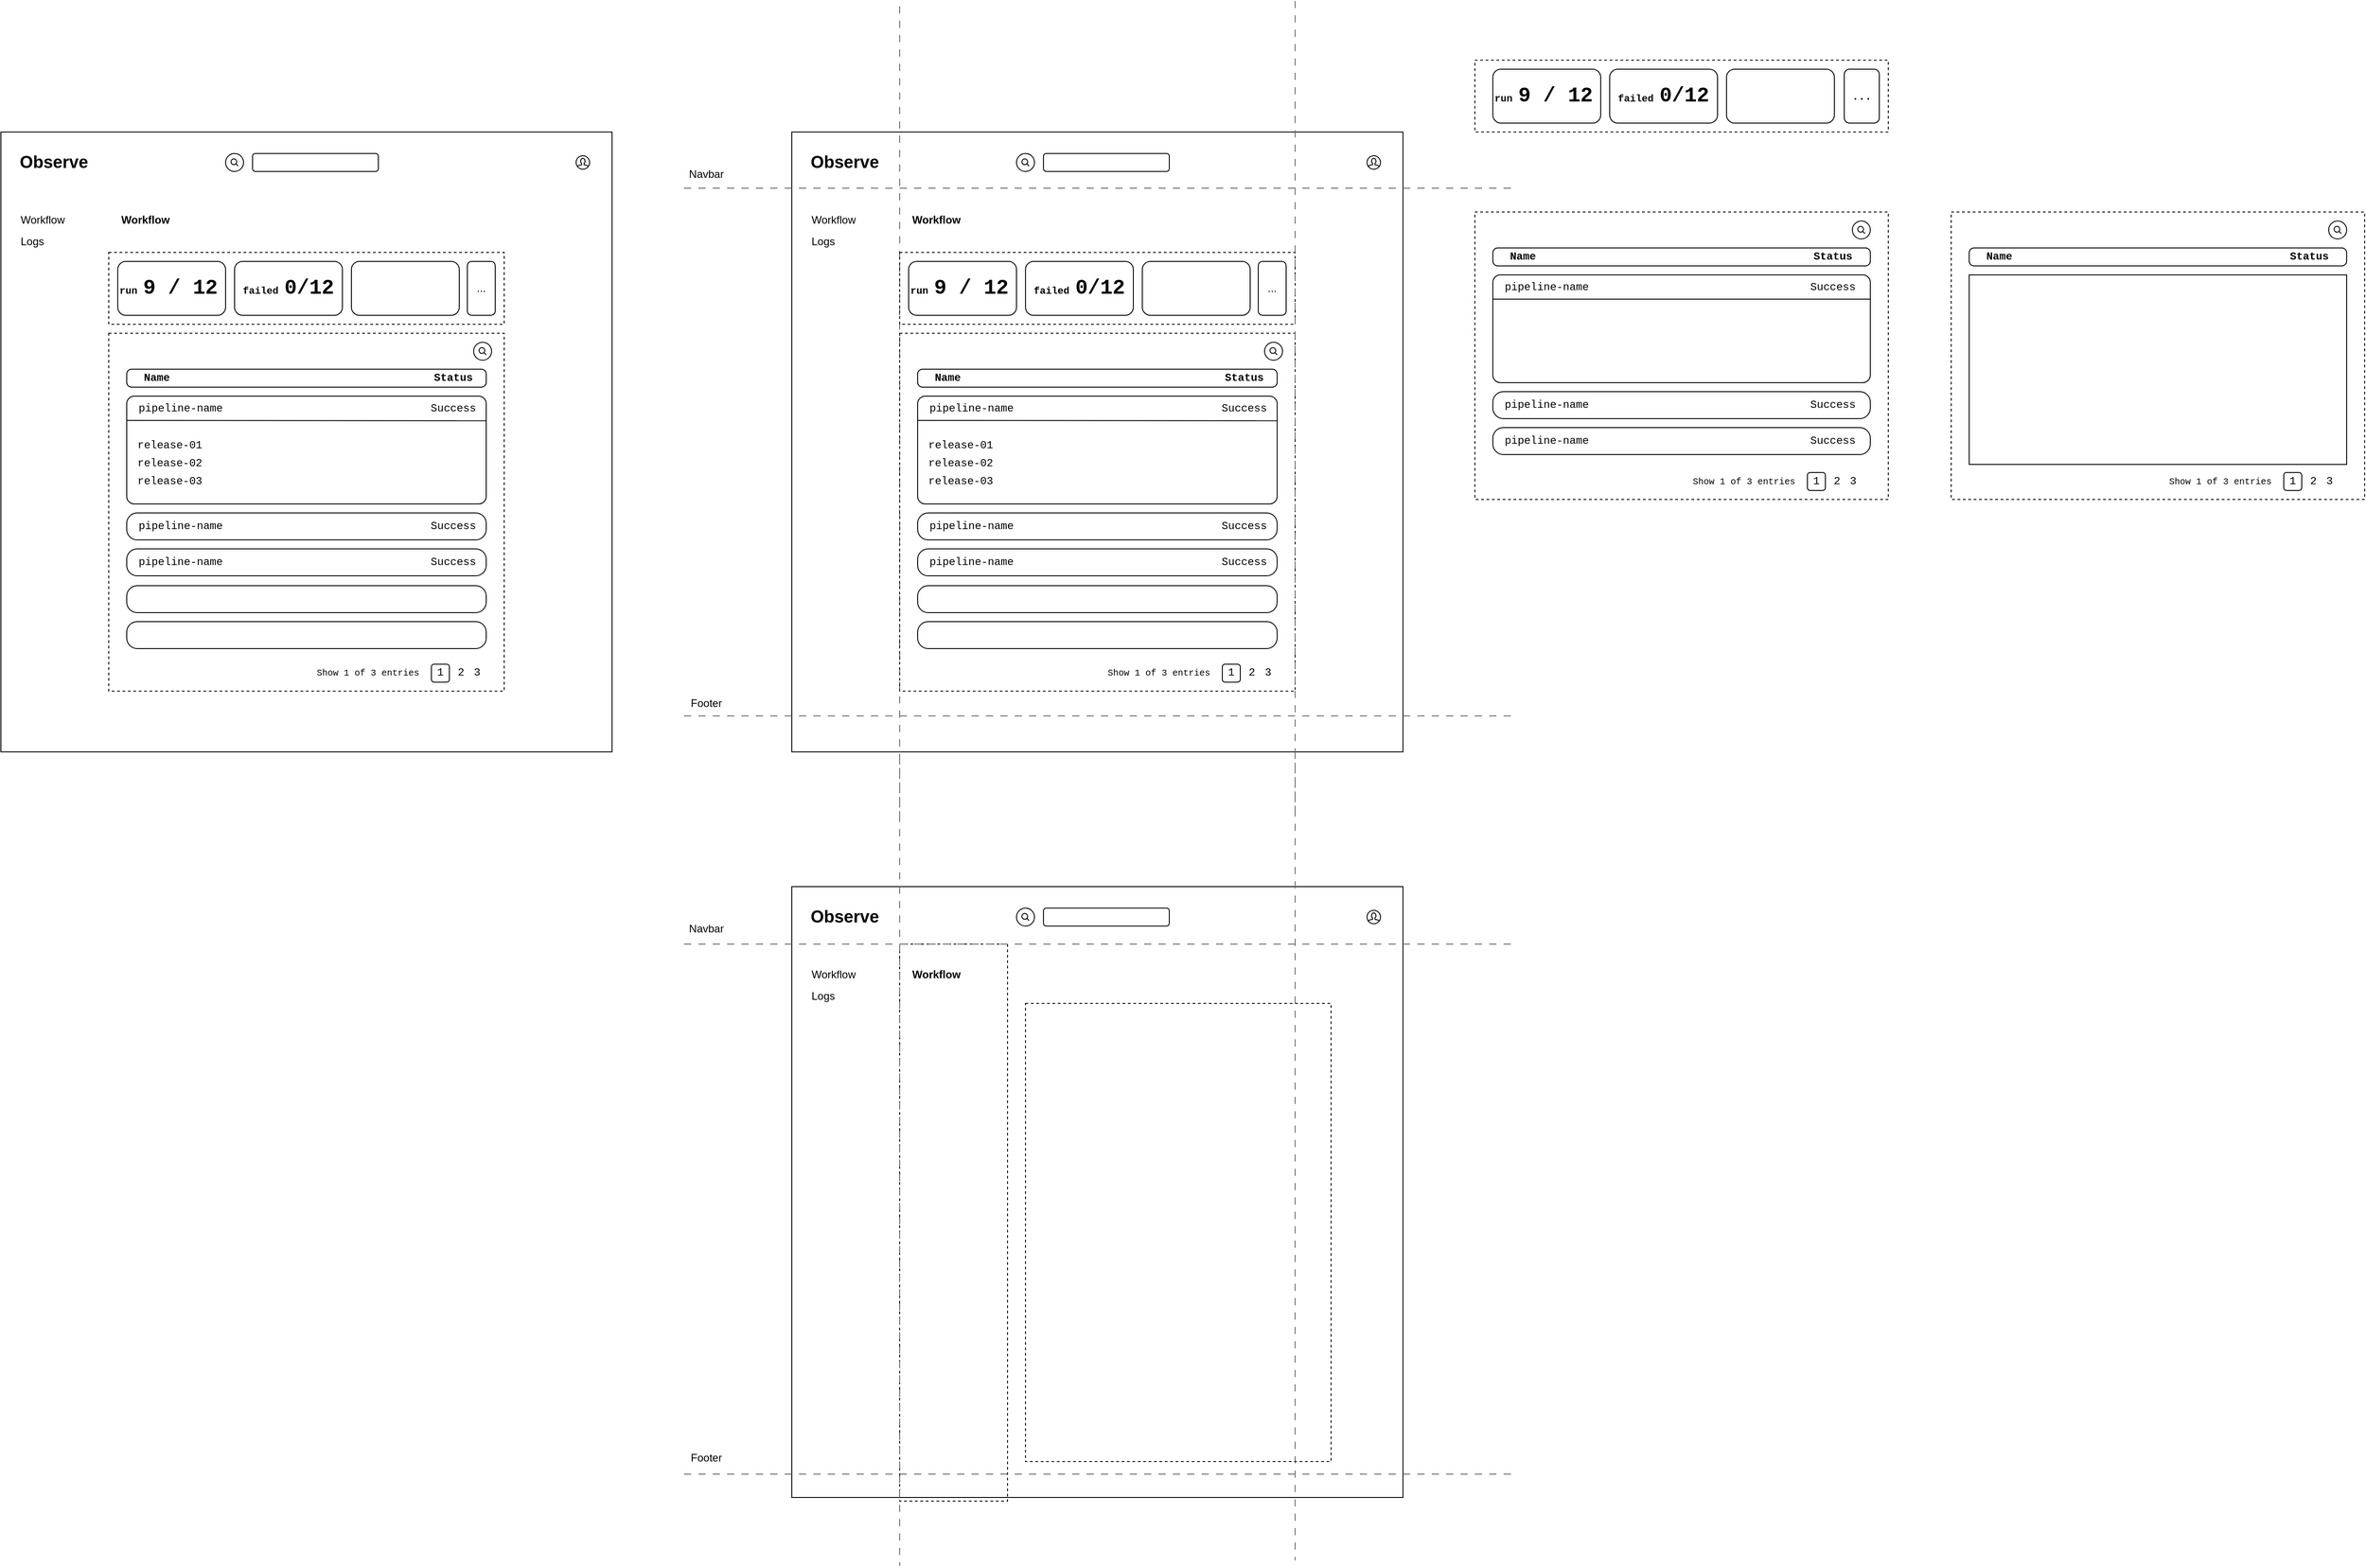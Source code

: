 <mxfile version="24.7.8">
  <diagram name="frontend-design" id="fq41GgjgZJbCmMqFqK4i">
    <mxGraphModel dx="2986" dy="1750" grid="1" gridSize="10" guides="1" tooltips="1" connect="1" arrows="1" fold="1" page="1" pageScale="1" pageWidth="1100" pageHeight="850" math="0" shadow="0">
      <root>
        <mxCell id="0" />
        <mxCell id="1" parent="0" />
        <mxCell id="SpLc1W67kFARVIWpUoZ4-10" value="" style="rounded=0;whiteSpace=wrap;html=1;fillColor=none;fontFamily=Courier New;" parent="1" vertex="1">
          <mxGeometry x="160" y="840" width="680" height="680" as="geometry" />
        </mxCell>
        <mxCell id="SpLc1W67kFARVIWpUoZ4-55" value="" style="rounded=0;whiteSpace=wrap;html=1;fillColor=none;dashed=1;" parent="1" vertex="1">
          <mxGeometry x="280" y="904" width="120" height="620" as="geometry" />
        </mxCell>
        <mxCell id="7ugxoWc6q-k8kUWCuSVD-1" value="" style="endArrow=none;html=1;rounded=0;dashed=1;dashPattern=8 8;strokeWidth=1;strokeColor=#666666;" parent="1" edge="1">
          <mxGeometry width="50" height="50" relative="1" as="geometry">
            <mxPoint x="280" y="-140" as="sourcePoint" />
            <mxPoint x="280" y="760" as="targetPoint" />
          </mxGeometry>
        </mxCell>
        <mxCell id="o3RW3hynIevg7rNeOv5E-16" value="" style="rounded=0;whiteSpace=wrap;html=1;fillColor=none;fontFamily=Courier New;" parent="1" vertex="1">
          <mxGeometry x="160" width="680" height="690" as="geometry" />
        </mxCell>
        <mxCell id="o3RW3hynIevg7rNeOv5E-15" value="" style="html=1;verticalLabelPosition=bottom;align=center;labelBackgroundColor=#ffffff;verticalAlign=top;strokeWidth=1;strokeColor=#000000;shadow=0;dashed=0;shape=mxgraph.ios7.icons.user;fontFamily=Courier New;" parent="1" vertex="1">
          <mxGeometry x="800" y="26.38" width="15" height="15" as="geometry" />
        </mxCell>
        <mxCell id="o3RW3hynIevg7rNeOv5E-26" value="" style="rounded=0;whiteSpace=wrap;html=1;dashed=1;fillColor=none;" parent="1" vertex="1">
          <mxGeometry x="920" y="89" width="460" height="320" as="geometry" />
        </mxCell>
        <mxCell id="o3RW3hynIevg7rNeOv5E-27" value="" style="rounded=1;whiteSpace=wrap;html=1;arcSize=27;fontFamily=Courier New;" parent="1" vertex="1">
          <mxGeometry x="940" y="129" width="420" height="20" as="geometry" />
        </mxCell>
        <mxCell id="o3RW3hynIevg7rNeOv5E-28" value="" style="rounded=1;whiteSpace=wrap;html=1;arcSize=7;fontFamily=Courier New;" parent="1" vertex="1">
          <mxGeometry x="940" y="159" width="420" height="120" as="geometry" />
        </mxCell>
        <mxCell id="o3RW3hynIevg7rNeOv5E-29" value="" style="endArrow=none;html=1;rounded=0;exitX=0;exitY=0.25;exitDx=0;exitDy=0;entryX=1;entryY=0.25;entryDx=0;entryDy=0;fontFamily=Courier New;" parent="1" edge="1">
          <mxGeometry width="50" height="50" relative="1" as="geometry">
            <mxPoint x="940" y="186" as="sourcePoint" />
            <mxPoint x="1360" y="186" as="targetPoint" />
          </mxGeometry>
        </mxCell>
        <mxCell id="o3RW3hynIevg7rNeOv5E-30" value="" style="rounded=1;whiteSpace=wrap;html=1;arcSize=39;fontFamily=Courier New;" parent="1" vertex="1">
          <mxGeometry x="940" y="289" width="420" height="30" as="geometry" />
        </mxCell>
        <mxCell id="o3RW3hynIevg7rNeOv5E-31" value="" style="rounded=1;whiteSpace=wrap;html=1;arcSize=39;fontFamily=Courier New;" parent="1" vertex="1">
          <mxGeometry x="940" y="329" width="420" height="30" as="geometry" />
        </mxCell>
        <mxCell id="o3RW3hynIevg7rNeOv5E-32" value="1" style="rounded=1;whiteSpace=wrap;html=1;fontFamily=Courier New;" parent="1" vertex="1">
          <mxGeometry x="1290" y="379" width="20" height="20" as="geometry" />
        </mxCell>
        <mxCell id="o3RW3hynIevg7rNeOv5E-33" value="2" style="text;html=1;align=center;verticalAlign=middle;whiteSpace=wrap;rounded=0;fontFamily=Courier New;" parent="1" vertex="1">
          <mxGeometry x="1313" y="379" width="20" height="20" as="geometry" />
        </mxCell>
        <mxCell id="o3RW3hynIevg7rNeOv5E-34" value="3" style="text;html=1;align=center;verticalAlign=middle;whiteSpace=wrap;rounded=0;fontFamily=Courier New;" parent="1" vertex="1">
          <mxGeometry x="1331" y="379" width="20" height="20" as="geometry" />
        </mxCell>
        <mxCell id="o3RW3hynIevg7rNeOv5E-35" value="Success" style="text;html=1;align=center;verticalAlign=middle;whiteSpace=wrap;rounded=0;fontFamily=Courier New;" parent="1" vertex="1">
          <mxGeometry x="1294.5" y="168" width="47" height="10" as="geometry" />
        </mxCell>
        <mxCell id="o3RW3hynIevg7rNeOv5E-36" value="Success" style="text;html=1;align=center;verticalAlign=middle;whiteSpace=wrap;rounded=0;fontFamily=Courier New;" parent="1" vertex="1">
          <mxGeometry x="1294.5" y="299" width="47" height="10" as="geometry" />
        </mxCell>
        <mxCell id="o3RW3hynIevg7rNeOv5E-37" value="Success" style="text;html=1;align=center;verticalAlign=middle;whiteSpace=wrap;rounded=0;fontFamily=Courier New;" parent="1" vertex="1">
          <mxGeometry x="1294.5" y="339" width="47" height="10" as="geometry" />
        </mxCell>
        <mxCell id="o3RW3hynIevg7rNeOv5E-38" value="Status" style="text;html=1;align=center;verticalAlign=middle;whiteSpace=wrap;rounded=0;fontFamily=Courier New;fontStyle=1" parent="1" vertex="1">
          <mxGeometry x="1294.5" y="134" width="47" height="10" as="geometry" />
        </mxCell>
        <mxCell id="o3RW3hynIevg7rNeOv5E-39" value="Show 1 of 3 entries" style="text;html=1;align=center;verticalAlign=middle;whiteSpace=wrap;rounded=0;fontFamily=Courier New;fontSize=10;" parent="1" vertex="1">
          <mxGeometry x="1160" y="384" width="119" height="10" as="geometry" />
        </mxCell>
        <mxCell id="o3RW3hynIevg7rNeOv5E-40" value="pipeline-name" style="text;html=1;align=center;verticalAlign=middle;whiteSpace=wrap;rounded=0;fontFamily=Courier New;" parent="1" vertex="1">
          <mxGeometry x="950" y="168" width="100" height="10" as="geometry" />
        </mxCell>
        <mxCell id="o3RW3hynIevg7rNeOv5E-41" value="pipeline-name" style="text;html=1;align=center;verticalAlign=middle;whiteSpace=wrap;rounded=0;fontFamily=Courier New;" parent="1" vertex="1">
          <mxGeometry x="950" y="299" width="100" height="10" as="geometry" />
        </mxCell>
        <mxCell id="o3RW3hynIevg7rNeOv5E-42" value="pipeline-name" style="text;html=1;align=center;verticalAlign=middle;whiteSpace=wrap;rounded=0;fontFamily=Courier New;" parent="1" vertex="1">
          <mxGeometry x="950" y="339" width="100" height="10" as="geometry" />
        </mxCell>
        <mxCell id="o3RW3hynIevg7rNeOv5E-43" value="Name" style="text;html=1;align=center;verticalAlign=middle;whiteSpace=wrap;rounded=0;fontFamily=Courier New;fontStyle=1" parent="1" vertex="1">
          <mxGeometry x="950" y="134" width="47" height="10" as="geometry" />
        </mxCell>
        <mxCell id="o3RW3hynIevg7rNeOv5E-44" value="" style="ellipse;whiteSpace=wrap;html=1;aspect=fixed;" parent="1" vertex="1">
          <mxGeometry x="1340" y="99" width="20" height="20" as="geometry" />
        </mxCell>
        <mxCell id="o3RW3hynIevg7rNeOv5E-45" value="" style="html=1;verticalLabelPosition=bottom;align=center;labelBackgroundColor=#ffffff;verticalAlign=top;strokeWidth=1;strokeColor=#000000;shadow=0;dashed=0;shape=mxgraph.ios7.icons.looking_glass;" parent="1" vertex="1">
          <mxGeometry x="1346" y="105" width="8" height="8" as="geometry" />
        </mxCell>
        <mxCell id="o3RW3hynIevg7rNeOv5E-66" value="" style="rounded=0;whiteSpace=wrap;html=1;dashed=1;fillColor=none;" parent="1" vertex="1">
          <mxGeometry x="920" y="-80" width="460" height="80" as="geometry" />
        </mxCell>
        <mxCell id="o3RW3hynIevg7rNeOv5E-67" value="&lt;b style=&quot;&quot;&gt;&lt;font style=&quot;font-size: 11px;&quot;&gt;run&lt;/font&gt;&lt;font style=&quot;font-size: 11px;&quot;&gt;&amp;nbsp;&lt;/font&gt;&lt;font style=&quot;font-size: 23px;&quot;&gt;9 / 12&lt;/font&gt;&lt;/b&gt;" style="rounded=1;whiteSpace=wrap;html=1;align=left;fontFamily=Courier New;fontSize=11;" parent="1" vertex="1">
          <mxGeometry x="940" y="-70" width="120" height="60" as="geometry" />
        </mxCell>
        <mxCell id="o3RW3hynIevg7rNeOv5E-68" value="&lt;b style=&quot;font-family: &amp;quot;Courier New&amp;quot;; font-size: 11px; text-align: left;&quot;&gt;failed&amp;nbsp;&lt;font style=&quot;font-size: 23px;&quot;&gt;0/12&lt;/font&gt;&lt;/b&gt;" style="rounded=1;whiteSpace=wrap;html=1;" parent="1" vertex="1">
          <mxGeometry x="1070" y="-70" width="120" height="60" as="geometry" />
        </mxCell>
        <mxCell id="o3RW3hynIevg7rNeOv5E-69" value="" style="rounded=1;whiteSpace=wrap;html=1;" parent="1" vertex="1">
          <mxGeometry x="1200" y="-70" width="120" height="60" as="geometry" />
        </mxCell>
        <mxCell id="o3RW3hynIevg7rNeOv5E-70" value="&lt;font face=&quot;Courier New&quot;&gt;...&lt;/font&gt;" style="rounded=1;whiteSpace=wrap;html=1;fontStyle=1" parent="1" vertex="1">
          <mxGeometry x="1331" y="-70" width="39" height="60" as="geometry" />
        </mxCell>
        <mxCell id="o3RW3hynIevg7rNeOv5E-73" value="" style="rounded=0;whiteSpace=wrap;html=1;dashed=1;fillColor=none;" parent="1" vertex="1">
          <mxGeometry x="280" y="224" width="440" height="398.37" as="geometry" />
        </mxCell>
        <mxCell id="o3RW3hynIevg7rNeOv5E-74" value="" style="rounded=1;whiteSpace=wrap;html=1;arcSize=27;fontFamily=Courier New;" parent="1" vertex="1">
          <mxGeometry x="300" y="264" width="400" height="20" as="geometry" />
        </mxCell>
        <mxCell id="o3RW3hynIevg7rNeOv5E-75" value="" style="rounded=1;whiteSpace=wrap;html=1;arcSize=7;fontFamily=Courier New;" parent="1" vertex="1">
          <mxGeometry x="300" y="294" width="400" height="120" as="geometry" />
        </mxCell>
        <mxCell id="o3RW3hynIevg7rNeOv5E-76" value="" style="endArrow=none;html=1;rounded=0;exitX=0;exitY=0.25;exitDx=0;exitDy=0;fontFamily=Courier New;" parent="1" edge="1">
          <mxGeometry width="50" height="50" relative="1" as="geometry">
            <mxPoint x="300" y="321" as="sourcePoint" />
            <mxPoint x="700" y="321.37" as="targetPoint" />
          </mxGeometry>
        </mxCell>
        <mxCell id="o3RW3hynIevg7rNeOv5E-77" value="" style="rounded=1;whiteSpace=wrap;html=1;arcSize=39;fontFamily=Courier New;" parent="1" vertex="1">
          <mxGeometry x="300" y="424" width="400" height="30" as="geometry" />
        </mxCell>
        <mxCell id="o3RW3hynIevg7rNeOv5E-78" value="" style="rounded=1;whiteSpace=wrap;html=1;arcSize=39;fontFamily=Courier New;" parent="1" vertex="1">
          <mxGeometry x="300" y="464" width="400" height="30" as="geometry" />
        </mxCell>
        <mxCell id="o3RW3hynIevg7rNeOv5E-79" value="1" style="rounded=1;whiteSpace=wrap;html=1;fontFamily=Courier New;" parent="1" vertex="1">
          <mxGeometry x="639" y="592.37" width="20" height="20" as="geometry" />
        </mxCell>
        <mxCell id="o3RW3hynIevg7rNeOv5E-80" value="2" style="text;html=1;align=center;verticalAlign=middle;whiteSpace=wrap;rounded=0;fontFamily=Courier New;" parent="1" vertex="1">
          <mxGeometry x="662" y="592.37" width="20" height="20" as="geometry" />
        </mxCell>
        <mxCell id="o3RW3hynIevg7rNeOv5E-81" value="3" style="text;html=1;align=center;verticalAlign=middle;whiteSpace=wrap;rounded=0;fontFamily=Courier New;" parent="1" vertex="1">
          <mxGeometry x="680" y="592.37" width="20" height="20" as="geometry" />
        </mxCell>
        <mxCell id="o3RW3hynIevg7rNeOv5E-82" value="Success" style="text;html=1;align=center;verticalAlign=middle;whiteSpace=wrap;rounded=0;fontFamily=Courier New;" parent="1" vertex="1">
          <mxGeometry x="639.5" y="303" width="47" height="10" as="geometry" />
        </mxCell>
        <mxCell id="o3RW3hynIevg7rNeOv5E-83" value="Success" style="text;html=1;align=center;verticalAlign=middle;whiteSpace=wrap;rounded=0;fontFamily=Courier New;" parent="1" vertex="1">
          <mxGeometry x="639.5" y="434" width="47" height="10" as="geometry" />
        </mxCell>
        <mxCell id="o3RW3hynIevg7rNeOv5E-84" value="Success" style="text;html=1;align=center;verticalAlign=middle;whiteSpace=wrap;rounded=0;fontFamily=Courier New;" parent="1" vertex="1">
          <mxGeometry x="639.5" y="474" width="47" height="10" as="geometry" />
        </mxCell>
        <mxCell id="o3RW3hynIevg7rNeOv5E-85" value="Status" style="text;html=1;align=center;verticalAlign=middle;whiteSpace=wrap;rounded=0;fontFamily=Courier New;fontStyle=1" parent="1" vertex="1">
          <mxGeometry x="639.5" y="269" width="47" height="10" as="geometry" />
        </mxCell>
        <mxCell id="o3RW3hynIevg7rNeOv5E-86" value="Show 1 of 3 entries" style="text;html=1;align=center;verticalAlign=middle;whiteSpace=wrap;rounded=0;fontFamily=Courier New;fontSize=10;" parent="1" vertex="1">
          <mxGeometry x="509" y="597.37" width="119" height="10" as="geometry" />
        </mxCell>
        <mxCell id="o3RW3hynIevg7rNeOv5E-87" value="pipeline-name" style="text;html=1;align=center;verticalAlign=middle;whiteSpace=wrap;rounded=0;fontFamily=Courier New;" parent="1" vertex="1">
          <mxGeometry x="310" y="303" width="100" height="10" as="geometry" />
        </mxCell>
        <mxCell id="o3RW3hynIevg7rNeOv5E-88" value="pipeline-name" style="text;html=1;align=center;verticalAlign=middle;whiteSpace=wrap;rounded=0;fontFamily=Courier New;" parent="1" vertex="1">
          <mxGeometry x="310" y="434" width="100" height="10" as="geometry" />
        </mxCell>
        <mxCell id="o3RW3hynIevg7rNeOv5E-89" value="pipeline-name" style="text;html=1;align=center;verticalAlign=middle;whiteSpace=wrap;rounded=0;fontFamily=Courier New;" parent="1" vertex="1">
          <mxGeometry x="310" y="474" width="100" height="10" as="geometry" />
        </mxCell>
        <mxCell id="o3RW3hynIevg7rNeOv5E-90" value="Name" style="text;html=1;align=center;verticalAlign=middle;whiteSpace=wrap;rounded=0;fontFamily=Courier New;fontStyle=1" parent="1" vertex="1">
          <mxGeometry x="310" y="269" width="47" height="10" as="geometry" />
        </mxCell>
        <mxCell id="o3RW3hynIevg7rNeOv5E-91" value="" style="ellipse;whiteSpace=wrap;html=1;aspect=fixed;" parent="1" vertex="1">
          <mxGeometry x="686" y="234" width="20" height="20" as="geometry" />
        </mxCell>
        <mxCell id="o3RW3hynIevg7rNeOv5E-92" value="" style="html=1;verticalLabelPosition=bottom;align=center;labelBackgroundColor=#ffffff;verticalAlign=top;strokeWidth=1;strokeColor=#000000;shadow=0;dashed=0;shape=mxgraph.ios7.icons.looking_glass;" parent="1" vertex="1">
          <mxGeometry x="692" y="240" width="8" height="8" as="geometry" />
        </mxCell>
        <mxCell id="o3RW3hynIevg7rNeOv5E-93" value="" style="rounded=0;whiteSpace=wrap;html=1;dashed=1;fillColor=none;" parent="1" vertex="1">
          <mxGeometry x="280" y="134" width="440" height="80" as="geometry" />
        </mxCell>
        <mxCell id="o3RW3hynIevg7rNeOv5E-94" value="&lt;b style=&quot;&quot;&gt;&lt;font style=&quot;font-size: 11px;&quot;&gt;run&lt;/font&gt;&lt;font style=&quot;font-size: 11px;&quot;&gt;&amp;nbsp;&lt;/font&gt;&lt;font style=&quot;font-size: 23px;&quot;&gt;9 / 12&lt;/font&gt;&lt;/b&gt;" style="rounded=1;whiteSpace=wrap;html=1;align=left;fontFamily=Courier New;fontSize=11;" parent="1" vertex="1">
          <mxGeometry x="290" y="144" width="120" height="60" as="geometry" />
        </mxCell>
        <mxCell id="o3RW3hynIevg7rNeOv5E-95" value="&lt;b style=&quot;font-family: &amp;quot;Courier New&amp;quot;; font-size: 11px; text-align: left;&quot;&gt;failed&amp;nbsp;&lt;font style=&quot;font-size: 23px;&quot;&gt;0/12&lt;/font&gt;&lt;/b&gt;" style="rounded=1;whiteSpace=wrap;html=1;" parent="1" vertex="1">
          <mxGeometry x="420" y="144" width="120" height="60" as="geometry" />
        </mxCell>
        <mxCell id="o3RW3hynIevg7rNeOv5E-96" value="" style="rounded=1;whiteSpace=wrap;html=1;" parent="1" vertex="1">
          <mxGeometry x="550" y="144" width="120" height="60" as="geometry" />
        </mxCell>
        <mxCell id="o3RW3hynIevg7rNeOv5E-97" value="..." style="rounded=1;whiteSpace=wrap;html=1;" parent="1" vertex="1">
          <mxGeometry x="679" y="144" width="31" height="60" as="geometry" />
        </mxCell>
        <mxCell id="o3RW3hynIevg7rNeOv5E-98" value="" style="rounded=0;whiteSpace=wrap;html=1;dashed=1;fillColor=none;" parent="1" vertex="1">
          <mxGeometry x="1450" y="89" width="460" height="320" as="geometry" />
        </mxCell>
        <mxCell id="o3RW3hynIevg7rNeOv5E-99" value="" style="rounded=1;whiteSpace=wrap;html=1;arcSize=27;fontFamily=Courier New;" parent="1" vertex="1">
          <mxGeometry x="1470" y="129" width="420" height="20" as="geometry" />
        </mxCell>
        <mxCell id="o3RW3hynIevg7rNeOv5E-104" value="1" style="rounded=1;whiteSpace=wrap;html=1;fontFamily=Courier New;" parent="1" vertex="1">
          <mxGeometry x="1820" y="379" width="20" height="20" as="geometry" />
        </mxCell>
        <mxCell id="o3RW3hynIevg7rNeOv5E-105" value="2" style="text;html=1;align=center;verticalAlign=middle;whiteSpace=wrap;rounded=0;fontFamily=Courier New;" parent="1" vertex="1">
          <mxGeometry x="1843" y="379" width="20" height="20" as="geometry" />
        </mxCell>
        <mxCell id="o3RW3hynIevg7rNeOv5E-106" value="3" style="text;html=1;align=center;verticalAlign=middle;whiteSpace=wrap;rounded=0;fontFamily=Courier New;" parent="1" vertex="1">
          <mxGeometry x="1861" y="379" width="20" height="20" as="geometry" />
        </mxCell>
        <mxCell id="o3RW3hynIevg7rNeOv5E-110" value="Status" style="text;html=1;align=center;verticalAlign=middle;whiteSpace=wrap;rounded=0;fontFamily=Courier New;fontStyle=1" parent="1" vertex="1">
          <mxGeometry x="1824.5" y="134" width="47" height="10" as="geometry" />
        </mxCell>
        <mxCell id="o3RW3hynIevg7rNeOv5E-111" value="Show 1 of 3 entries" style="text;html=1;align=center;verticalAlign=middle;whiteSpace=wrap;rounded=0;fontFamily=Courier New;fontSize=10;" parent="1" vertex="1">
          <mxGeometry x="1690" y="384" width="119" height="10" as="geometry" />
        </mxCell>
        <mxCell id="o3RW3hynIevg7rNeOv5E-115" value="Name" style="text;html=1;align=center;verticalAlign=middle;whiteSpace=wrap;rounded=0;fontFamily=Courier New;fontStyle=1" parent="1" vertex="1">
          <mxGeometry x="1480" y="134" width="47" height="10" as="geometry" />
        </mxCell>
        <mxCell id="o3RW3hynIevg7rNeOv5E-116" value="" style="ellipse;whiteSpace=wrap;html=1;aspect=fixed;" parent="1" vertex="1">
          <mxGeometry x="1870" y="99" width="20" height="20" as="geometry" />
        </mxCell>
        <mxCell id="o3RW3hynIevg7rNeOv5E-117" value="" style="html=1;verticalLabelPosition=bottom;align=center;labelBackgroundColor=#ffffff;verticalAlign=top;strokeWidth=1;strokeColor=#000000;shadow=0;dashed=0;shape=mxgraph.ios7.icons.looking_glass;" parent="1" vertex="1">
          <mxGeometry x="1876" y="105" width="8" height="8" as="geometry" />
        </mxCell>
        <mxCell id="o3RW3hynIevg7rNeOv5E-123" value="" style="rounded=0;whiteSpace=wrap;html=1;" parent="1" vertex="1">
          <mxGeometry x="1470" y="159" width="420" height="211" as="geometry" />
        </mxCell>
        <mxCell id="o3RW3hynIevg7rNeOv5E-124" value="" style="rounded=1;whiteSpace=wrap;html=1;arcSize=39;fontFamily=Courier New;" parent="1" vertex="1">
          <mxGeometry x="300" y="505" width="400" height="30" as="geometry" />
        </mxCell>
        <mxCell id="o3RW3hynIevg7rNeOv5E-126" value="release-01" style="text;html=1;align=left;verticalAlign=middle;whiteSpace=wrap;rounded=0;fontFamily=Courier New;" parent="1" vertex="1">
          <mxGeometry x="310" y="344" width="100" height="10" as="geometry" />
        </mxCell>
        <mxCell id="o3RW3hynIevg7rNeOv5E-128" value="release-02" style="text;html=1;align=left;verticalAlign=middle;whiteSpace=wrap;rounded=0;fontFamily=Courier New;" parent="1" vertex="1">
          <mxGeometry x="310" y="364" width="100" height="10" as="geometry" />
        </mxCell>
        <mxCell id="o3RW3hynIevg7rNeOv5E-129" value="release-03" style="text;html=1;align=left;verticalAlign=middle;whiteSpace=wrap;rounded=0;fontFamily=Courier New;" parent="1" vertex="1">
          <mxGeometry x="310" y="384" width="100" height="10" as="geometry" />
        </mxCell>
        <mxCell id="o3RW3hynIevg7rNeOv5E-130" value="Workflow" style="rounded=1;whiteSpace=wrap;html=1;strokeColor=none;align=left;" parent="1" vertex="1">
          <mxGeometry x="180" y="89" width="65" height="17.5" as="geometry" />
        </mxCell>
        <mxCell id="o3RW3hynIevg7rNeOv5E-131" value="Logs" style="rounded=1;whiteSpace=wrap;html=1;strokeColor=none;align=left;" parent="1" vertex="1">
          <mxGeometry x="180" y="113" width="65" height="17.5" as="geometry" />
        </mxCell>
        <mxCell id="7ugxoWc6q-k8kUWCuSVD-3" value="" style="endArrow=none;html=1;rounded=0;dashed=1;dashPattern=8 8;strokeWidth=1;strokeColor=#666666;" parent="1" edge="1">
          <mxGeometry width="50" height="50" relative="1" as="geometry">
            <mxPoint x="720" y="-146" as="sourcePoint" />
            <mxPoint x="720" y="754" as="targetPoint" />
          </mxGeometry>
        </mxCell>
        <mxCell id="7ugxoWc6q-k8kUWCuSVD-4" value="" style="endArrow=none;html=1;rounded=0;dashed=1;dashPattern=8 8;strokeWidth=1;strokeColor=#666666;" parent="1" edge="1">
          <mxGeometry width="50" height="50" relative="1" as="geometry">
            <mxPoint x="960" y="62.5" as="sourcePoint" />
            <mxPoint x="40" y="62.5" as="targetPoint" />
          </mxGeometry>
        </mxCell>
        <mxCell id="7ugxoWc6q-k8kUWCuSVD-5" value="" style="rounded=1;whiteSpace=wrap;html=1;arcSize=39;fontFamily=Courier New;" parent="1" vertex="1">
          <mxGeometry x="300" y="545" width="400" height="30" as="geometry" />
        </mxCell>
        <mxCell id="7ugxoWc6q-k8kUWCuSVD-6" value="&lt;font style=&quot;font-size: 19px;&quot;&gt;Observe&lt;/font&gt;" style="rounded=1;whiteSpace=wrap;html=1;strokeColor=none;fontStyle=1" parent="1" vertex="1">
          <mxGeometry x="180" y="20.06" width="78" height="27.63" as="geometry" />
        </mxCell>
        <mxCell id="7ugxoWc6q-k8kUWCuSVD-7" value="" style="endArrow=none;html=1;rounded=0;dashed=1;dashPattern=8 8;strokeWidth=1;strokeColor=#666666;" parent="1" edge="1">
          <mxGeometry width="50" height="50" relative="1" as="geometry">
            <mxPoint x="960" y="650" as="sourcePoint" />
            <mxPoint x="40" y="650" as="targetPoint" />
          </mxGeometry>
        </mxCell>
        <mxCell id="7ugxoWc6q-k8kUWCuSVD-8" value="Navbar" style="text;html=1;align=center;verticalAlign=middle;whiteSpace=wrap;rounded=0;" parent="1" vertex="1">
          <mxGeometry x="40" y="41.38" width="50" height="11.38" as="geometry" />
        </mxCell>
        <mxCell id="7ugxoWc6q-k8kUWCuSVD-9" value="Footer" style="text;html=1;align=center;verticalAlign=middle;whiteSpace=wrap;rounded=0;" parent="1" vertex="1">
          <mxGeometry x="40" y="630" width="50" height="11.38" as="geometry" />
        </mxCell>
        <mxCell id="SpLc1W67kFARVIWpUoZ4-4" value="Workflow" style="rounded=1;whiteSpace=wrap;html=1;strokeColor=none;align=left;fontStyle=1" parent="1" vertex="1">
          <mxGeometry x="292" y="89" width="65" height="17.5" as="geometry" />
        </mxCell>
        <mxCell id="SpLc1W67kFARVIWpUoZ4-6" value="" style="rounded=1;whiteSpace=wrap;html=1;" parent="1" vertex="1">
          <mxGeometry x="440" y="23.88" width="140" height="20" as="geometry" />
        </mxCell>
        <mxCell id="SpLc1W67kFARVIWpUoZ4-7" value="" style="ellipse;whiteSpace=wrap;html=1;aspect=fixed;" parent="1" vertex="1">
          <mxGeometry x="410" y="23.88" width="20" height="20" as="geometry" />
        </mxCell>
        <mxCell id="SpLc1W67kFARVIWpUoZ4-8" value="" style="html=1;verticalLabelPosition=bottom;align=center;labelBackgroundColor=#ffffff;verticalAlign=top;strokeWidth=1;strokeColor=#000000;shadow=0;dashed=0;shape=mxgraph.ios7.icons.looking_glass;" parent="1" vertex="1">
          <mxGeometry x="416" y="29.88" width="8" height="8" as="geometry" />
        </mxCell>
        <mxCell id="SpLc1W67kFARVIWpUoZ4-9" value="" style="endArrow=none;html=1;rounded=0;dashed=1;dashPattern=8 8;strokeWidth=1;strokeColor=#666666;" parent="1" edge="1">
          <mxGeometry width="50" height="50" relative="1" as="geometry">
            <mxPoint x="280" y="696" as="sourcePoint" />
            <mxPoint x="280" y="1596" as="targetPoint" />
          </mxGeometry>
        </mxCell>
        <mxCell id="SpLc1W67kFARVIWpUoZ4-11" value="" style="html=1;verticalLabelPosition=bottom;align=center;labelBackgroundColor=#ffffff;verticalAlign=top;strokeWidth=1;strokeColor=#000000;shadow=0;dashed=0;shape=mxgraph.ios7.icons.user;fontFamily=Courier New;" parent="1" vertex="1">
          <mxGeometry x="800" y="866.38" width="15" height="15" as="geometry" />
        </mxCell>
        <mxCell id="SpLc1W67kFARVIWpUoZ4-41" value="Workflow" style="rounded=1;whiteSpace=wrap;html=1;strokeColor=none;align=left;" parent="1" vertex="1">
          <mxGeometry x="180" y="929" width="65" height="17.5" as="geometry" />
        </mxCell>
        <mxCell id="SpLc1W67kFARVIWpUoZ4-42" value="Logs" style="rounded=1;whiteSpace=wrap;html=1;strokeColor=none;align=left;" parent="1" vertex="1">
          <mxGeometry x="180" y="953" width="65" height="17.5" as="geometry" />
        </mxCell>
        <mxCell id="SpLc1W67kFARVIWpUoZ4-43" value="" style="endArrow=none;html=1;rounded=0;dashed=1;dashPattern=8 8;strokeWidth=1;strokeColor=#666666;" parent="1" edge="1">
          <mxGeometry width="50" height="50" relative="1" as="geometry">
            <mxPoint x="720" y="690" as="sourcePoint" />
            <mxPoint x="720" y="1590" as="targetPoint" />
          </mxGeometry>
        </mxCell>
        <mxCell id="SpLc1W67kFARVIWpUoZ4-45" value="&lt;font style=&quot;font-size: 19px;&quot;&gt;Observe&lt;/font&gt;" style="rounded=1;whiteSpace=wrap;html=1;strokeColor=none;fontStyle=1" parent="1" vertex="1">
          <mxGeometry x="180" y="860.06" width="78" height="27.63" as="geometry" />
        </mxCell>
        <mxCell id="SpLc1W67kFARVIWpUoZ4-46" value="Navbar" style="text;html=1;align=center;verticalAlign=middle;whiteSpace=wrap;rounded=0;" parent="1" vertex="1">
          <mxGeometry x="40" y="881.38" width="50" height="11.38" as="geometry" />
        </mxCell>
        <mxCell id="SpLc1W67kFARVIWpUoZ4-47" value="Footer" style="text;html=1;align=center;verticalAlign=middle;whiteSpace=wrap;rounded=0;" parent="1" vertex="1">
          <mxGeometry x="40" y="1470" width="50" height="11.38" as="geometry" />
        </mxCell>
        <mxCell id="SpLc1W67kFARVIWpUoZ4-48" value="Workflow" style="rounded=1;whiteSpace=wrap;html=1;strokeColor=none;align=left;fontStyle=1" parent="1" vertex="1">
          <mxGeometry x="292" y="929" width="65" height="17.5" as="geometry" />
        </mxCell>
        <mxCell id="SpLc1W67kFARVIWpUoZ4-49" value="" style="rounded=1;whiteSpace=wrap;html=1;" parent="1" vertex="1">
          <mxGeometry x="440" y="863.88" width="140" height="20" as="geometry" />
        </mxCell>
        <mxCell id="SpLc1W67kFARVIWpUoZ4-50" value="" style="ellipse;whiteSpace=wrap;html=1;aspect=fixed;" parent="1" vertex="1">
          <mxGeometry x="410" y="863.88" width="20" height="20" as="geometry" />
        </mxCell>
        <mxCell id="SpLc1W67kFARVIWpUoZ4-51" value="" style="html=1;verticalLabelPosition=bottom;align=center;labelBackgroundColor=#ffffff;verticalAlign=top;strokeWidth=1;strokeColor=#000000;shadow=0;dashed=0;shape=mxgraph.ios7.icons.looking_glass;" parent="1" vertex="1">
          <mxGeometry x="416" y="869.88" width="8" height="8" as="geometry" />
        </mxCell>
        <mxCell id="SpLc1W67kFARVIWpUoZ4-53" value="" style="endArrow=none;html=1;rounded=0;dashed=1;dashPattern=8 8;strokeWidth=1;strokeColor=#666666;" parent="1" edge="1">
          <mxGeometry width="50" height="50" relative="1" as="geometry">
            <mxPoint x="960" y="904" as="sourcePoint" />
            <mxPoint x="40" y="904" as="targetPoint" />
          </mxGeometry>
        </mxCell>
        <mxCell id="SpLc1W67kFARVIWpUoZ4-54" value="" style="endArrow=none;html=1;rounded=0;dashed=1;dashPattern=8 8;strokeWidth=1;strokeColor=#666666;" parent="1" edge="1">
          <mxGeometry width="50" height="50" relative="1" as="geometry">
            <mxPoint x="960" y="1494" as="sourcePoint" />
            <mxPoint x="40" y="1494" as="targetPoint" />
          </mxGeometry>
        </mxCell>
        <mxCell id="SpLc1W67kFARVIWpUoZ4-56" value="" style="rounded=0;whiteSpace=wrap;html=1;fillColor=none;dashed=1;" parent="1" vertex="1">
          <mxGeometry x="420" y="970" width="340" height="510" as="geometry" />
        </mxCell>
        <mxCell id="7WIzR5GF1vA4bq8znm5D-1" value="" style="rounded=0;whiteSpace=wrap;html=1;fillColor=none;fontFamily=Courier New;" vertex="1" parent="1">
          <mxGeometry x="-720" width="680" height="690" as="geometry" />
        </mxCell>
        <mxCell id="7WIzR5GF1vA4bq8znm5D-2" value="" style="html=1;verticalLabelPosition=bottom;align=center;labelBackgroundColor=#ffffff;verticalAlign=top;strokeWidth=1;strokeColor=#000000;shadow=0;dashed=0;shape=mxgraph.ios7.icons.user;fontFamily=Courier New;" vertex="1" parent="1">
          <mxGeometry x="-80" y="26.38" width="15" height="15" as="geometry" />
        </mxCell>
        <mxCell id="7WIzR5GF1vA4bq8znm5D-3" value="" style="rounded=0;whiteSpace=wrap;html=1;dashed=1;fillColor=none;" vertex="1" parent="1">
          <mxGeometry x="-600" y="224" width="440" height="398.37" as="geometry" />
        </mxCell>
        <mxCell id="7WIzR5GF1vA4bq8znm5D-4" value="" style="rounded=1;whiteSpace=wrap;html=1;arcSize=27;fontFamily=Courier New;" vertex="1" parent="1">
          <mxGeometry x="-580" y="264" width="400" height="20" as="geometry" />
        </mxCell>
        <mxCell id="7WIzR5GF1vA4bq8znm5D-5" value="" style="rounded=1;whiteSpace=wrap;html=1;arcSize=7;fontFamily=Courier New;" vertex="1" parent="1">
          <mxGeometry x="-580" y="294" width="400" height="120" as="geometry" />
        </mxCell>
        <mxCell id="7WIzR5GF1vA4bq8znm5D-6" value="" style="endArrow=none;html=1;rounded=0;exitX=0;exitY=0.25;exitDx=0;exitDy=0;fontFamily=Courier New;" edge="1" parent="1">
          <mxGeometry width="50" height="50" relative="1" as="geometry">
            <mxPoint x="-580" y="321" as="sourcePoint" />
            <mxPoint x="-180" y="321.37" as="targetPoint" />
          </mxGeometry>
        </mxCell>
        <mxCell id="7WIzR5GF1vA4bq8znm5D-7" value="" style="rounded=1;whiteSpace=wrap;html=1;arcSize=39;fontFamily=Courier New;" vertex="1" parent="1">
          <mxGeometry x="-580" y="424" width="400" height="30" as="geometry" />
        </mxCell>
        <mxCell id="7WIzR5GF1vA4bq8znm5D-8" value="" style="rounded=1;whiteSpace=wrap;html=1;arcSize=39;fontFamily=Courier New;" vertex="1" parent="1">
          <mxGeometry x="-580" y="464" width="400" height="30" as="geometry" />
        </mxCell>
        <mxCell id="7WIzR5GF1vA4bq8znm5D-9" value="1" style="rounded=1;whiteSpace=wrap;html=1;fontFamily=Courier New;" vertex="1" parent="1">
          <mxGeometry x="-241" y="592.37" width="20" height="20" as="geometry" />
        </mxCell>
        <mxCell id="7WIzR5GF1vA4bq8znm5D-10" value="2" style="text;html=1;align=center;verticalAlign=middle;whiteSpace=wrap;rounded=0;fontFamily=Courier New;" vertex="1" parent="1">
          <mxGeometry x="-218" y="592.37" width="20" height="20" as="geometry" />
        </mxCell>
        <mxCell id="7WIzR5GF1vA4bq8znm5D-11" value="3" style="text;html=1;align=center;verticalAlign=middle;whiteSpace=wrap;rounded=0;fontFamily=Courier New;" vertex="1" parent="1">
          <mxGeometry x="-200" y="592.37" width="20" height="20" as="geometry" />
        </mxCell>
        <mxCell id="7WIzR5GF1vA4bq8znm5D-12" value="Success" style="text;html=1;align=center;verticalAlign=middle;whiteSpace=wrap;rounded=0;fontFamily=Courier New;" vertex="1" parent="1">
          <mxGeometry x="-240.5" y="303" width="47" height="10" as="geometry" />
        </mxCell>
        <mxCell id="7WIzR5GF1vA4bq8znm5D-13" value="Success" style="text;html=1;align=center;verticalAlign=middle;whiteSpace=wrap;rounded=0;fontFamily=Courier New;" vertex="1" parent="1">
          <mxGeometry x="-240.5" y="434" width="47" height="10" as="geometry" />
        </mxCell>
        <mxCell id="7WIzR5GF1vA4bq8znm5D-14" value="Success" style="text;html=1;align=center;verticalAlign=middle;whiteSpace=wrap;rounded=0;fontFamily=Courier New;" vertex="1" parent="1">
          <mxGeometry x="-240.5" y="474" width="47" height="10" as="geometry" />
        </mxCell>
        <mxCell id="7WIzR5GF1vA4bq8znm5D-15" value="Status" style="text;html=1;align=center;verticalAlign=middle;whiteSpace=wrap;rounded=0;fontFamily=Courier New;fontStyle=1" vertex="1" parent="1">
          <mxGeometry x="-240.5" y="269" width="47" height="10" as="geometry" />
        </mxCell>
        <mxCell id="7WIzR5GF1vA4bq8znm5D-16" value="Show 1 of 3 entries" style="text;html=1;align=center;verticalAlign=middle;whiteSpace=wrap;rounded=0;fontFamily=Courier New;fontSize=10;" vertex="1" parent="1">
          <mxGeometry x="-371" y="597.37" width="119" height="10" as="geometry" />
        </mxCell>
        <mxCell id="7WIzR5GF1vA4bq8znm5D-17" value="pipeline-name" style="text;html=1;align=center;verticalAlign=middle;whiteSpace=wrap;rounded=0;fontFamily=Courier New;" vertex="1" parent="1">
          <mxGeometry x="-570" y="303" width="100" height="10" as="geometry" />
        </mxCell>
        <mxCell id="7WIzR5GF1vA4bq8znm5D-18" value="pipeline-name" style="text;html=1;align=center;verticalAlign=middle;whiteSpace=wrap;rounded=0;fontFamily=Courier New;" vertex="1" parent="1">
          <mxGeometry x="-570" y="434" width="100" height="10" as="geometry" />
        </mxCell>
        <mxCell id="7WIzR5GF1vA4bq8znm5D-19" value="pipeline-name" style="text;html=1;align=center;verticalAlign=middle;whiteSpace=wrap;rounded=0;fontFamily=Courier New;" vertex="1" parent="1">
          <mxGeometry x="-570" y="474" width="100" height="10" as="geometry" />
        </mxCell>
        <mxCell id="7WIzR5GF1vA4bq8znm5D-20" value="Name" style="text;html=1;align=center;verticalAlign=middle;whiteSpace=wrap;rounded=0;fontFamily=Courier New;fontStyle=1" vertex="1" parent="1">
          <mxGeometry x="-570" y="269" width="47" height="10" as="geometry" />
        </mxCell>
        <mxCell id="7WIzR5GF1vA4bq8znm5D-21" value="" style="ellipse;whiteSpace=wrap;html=1;aspect=fixed;" vertex="1" parent="1">
          <mxGeometry x="-194" y="234" width="20" height="20" as="geometry" />
        </mxCell>
        <mxCell id="7WIzR5GF1vA4bq8znm5D-22" value="" style="html=1;verticalLabelPosition=bottom;align=center;labelBackgroundColor=#ffffff;verticalAlign=top;strokeWidth=1;strokeColor=#000000;shadow=0;dashed=0;shape=mxgraph.ios7.icons.looking_glass;" vertex="1" parent="1">
          <mxGeometry x="-188" y="240" width="8" height="8" as="geometry" />
        </mxCell>
        <mxCell id="7WIzR5GF1vA4bq8znm5D-23" value="" style="rounded=0;whiteSpace=wrap;html=1;dashed=1;fillColor=none;" vertex="1" parent="1">
          <mxGeometry x="-600" y="134" width="440" height="80" as="geometry" />
        </mxCell>
        <mxCell id="7WIzR5GF1vA4bq8znm5D-24" value="&lt;b style=&quot;&quot;&gt;&lt;font style=&quot;font-size: 11px;&quot;&gt;run&lt;/font&gt;&lt;font style=&quot;font-size: 11px;&quot;&gt;&amp;nbsp;&lt;/font&gt;&lt;font style=&quot;font-size: 23px;&quot;&gt;9 / 12&lt;/font&gt;&lt;/b&gt;" style="rounded=1;whiteSpace=wrap;html=1;align=left;fontFamily=Courier New;fontSize=11;" vertex="1" parent="1">
          <mxGeometry x="-590" y="144" width="120" height="60" as="geometry" />
        </mxCell>
        <mxCell id="7WIzR5GF1vA4bq8znm5D-25" value="&lt;b style=&quot;font-family: &amp;quot;Courier New&amp;quot;; font-size: 11px; text-align: left;&quot;&gt;failed&amp;nbsp;&lt;font style=&quot;font-size: 23px;&quot;&gt;0/12&lt;/font&gt;&lt;/b&gt;" style="rounded=1;whiteSpace=wrap;html=1;" vertex="1" parent="1">
          <mxGeometry x="-460" y="144" width="120" height="60" as="geometry" />
        </mxCell>
        <mxCell id="7WIzR5GF1vA4bq8znm5D-26" value="" style="rounded=1;whiteSpace=wrap;html=1;" vertex="1" parent="1">
          <mxGeometry x="-330" y="144" width="120" height="60" as="geometry" />
        </mxCell>
        <mxCell id="7WIzR5GF1vA4bq8znm5D-27" value="..." style="rounded=1;whiteSpace=wrap;html=1;" vertex="1" parent="1">
          <mxGeometry x="-201" y="144" width="31" height="60" as="geometry" />
        </mxCell>
        <mxCell id="7WIzR5GF1vA4bq8znm5D-28" value="" style="rounded=1;whiteSpace=wrap;html=1;arcSize=39;fontFamily=Courier New;" vertex="1" parent="1">
          <mxGeometry x="-580" y="505" width="400" height="30" as="geometry" />
        </mxCell>
        <mxCell id="7WIzR5GF1vA4bq8znm5D-29" value="release-01" style="text;html=1;align=left;verticalAlign=middle;whiteSpace=wrap;rounded=0;fontFamily=Courier New;" vertex="1" parent="1">
          <mxGeometry x="-570" y="344" width="100" height="10" as="geometry" />
        </mxCell>
        <mxCell id="7WIzR5GF1vA4bq8znm5D-30" value="release-02" style="text;html=1;align=left;verticalAlign=middle;whiteSpace=wrap;rounded=0;fontFamily=Courier New;" vertex="1" parent="1">
          <mxGeometry x="-570" y="364" width="100" height="10" as="geometry" />
        </mxCell>
        <mxCell id="7WIzR5GF1vA4bq8znm5D-31" value="release-03" style="text;html=1;align=left;verticalAlign=middle;whiteSpace=wrap;rounded=0;fontFamily=Courier New;" vertex="1" parent="1">
          <mxGeometry x="-570" y="384" width="100" height="10" as="geometry" />
        </mxCell>
        <mxCell id="7WIzR5GF1vA4bq8znm5D-32" value="Workflow" style="rounded=1;whiteSpace=wrap;html=1;strokeColor=none;align=left;" vertex="1" parent="1">
          <mxGeometry x="-700" y="89" width="65" height="17.5" as="geometry" />
        </mxCell>
        <mxCell id="7WIzR5GF1vA4bq8znm5D-33" value="Logs" style="rounded=1;whiteSpace=wrap;html=1;strokeColor=none;align=left;" vertex="1" parent="1">
          <mxGeometry x="-700" y="113" width="65" height="17.5" as="geometry" />
        </mxCell>
        <mxCell id="7WIzR5GF1vA4bq8znm5D-34" value="" style="rounded=1;whiteSpace=wrap;html=1;arcSize=39;fontFamily=Courier New;" vertex="1" parent="1">
          <mxGeometry x="-580" y="545" width="400" height="30" as="geometry" />
        </mxCell>
        <mxCell id="7WIzR5GF1vA4bq8znm5D-35" value="&lt;font style=&quot;font-size: 19px;&quot;&gt;Observe&lt;/font&gt;" style="rounded=1;whiteSpace=wrap;html=1;strokeColor=none;fontStyle=1" vertex="1" parent="1">
          <mxGeometry x="-700" y="20.06" width="78" height="27.63" as="geometry" />
        </mxCell>
        <mxCell id="7WIzR5GF1vA4bq8znm5D-36" value="Workflow" style="rounded=1;whiteSpace=wrap;html=1;strokeColor=none;align=left;fontStyle=1" vertex="1" parent="1">
          <mxGeometry x="-588" y="89" width="65" height="17.5" as="geometry" />
        </mxCell>
        <mxCell id="7WIzR5GF1vA4bq8znm5D-37" value="" style="rounded=1;whiteSpace=wrap;html=1;" vertex="1" parent="1">
          <mxGeometry x="-440" y="23.88" width="140" height="20" as="geometry" />
        </mxCell>
        <mxCell id="7WIzR5GF1vA4bq8znm5D-38" value="" style="ellipse;whiteSpace=wrap;html=1;aspect=fixed;" vertex="1" parent="1">
          <mxGeometry x="-470" y="23.88" width="20" height="20" as="geometry" />
        </mxCell>
        <mxCell id="7WIzR5GF1vA4bq8znm5D-39" value="" style="html=1;verticalLabelPosition=bottom;align=center;labelBackgroundColor=#ffffff;verticalAlign=top;strokeWidth=1;strokeColor=#000000;shadow=0;dashed=0;shape=mxgraph.ios7.icons.looking_glass;" vertex="1" parent="1">
          <mxGeometry x="-464" y="29.88" width="8" height="8" as="geometry" />
        </mxCell>
      </root>
    </mxGraphModel>
  </diagram>
</mxfile>
